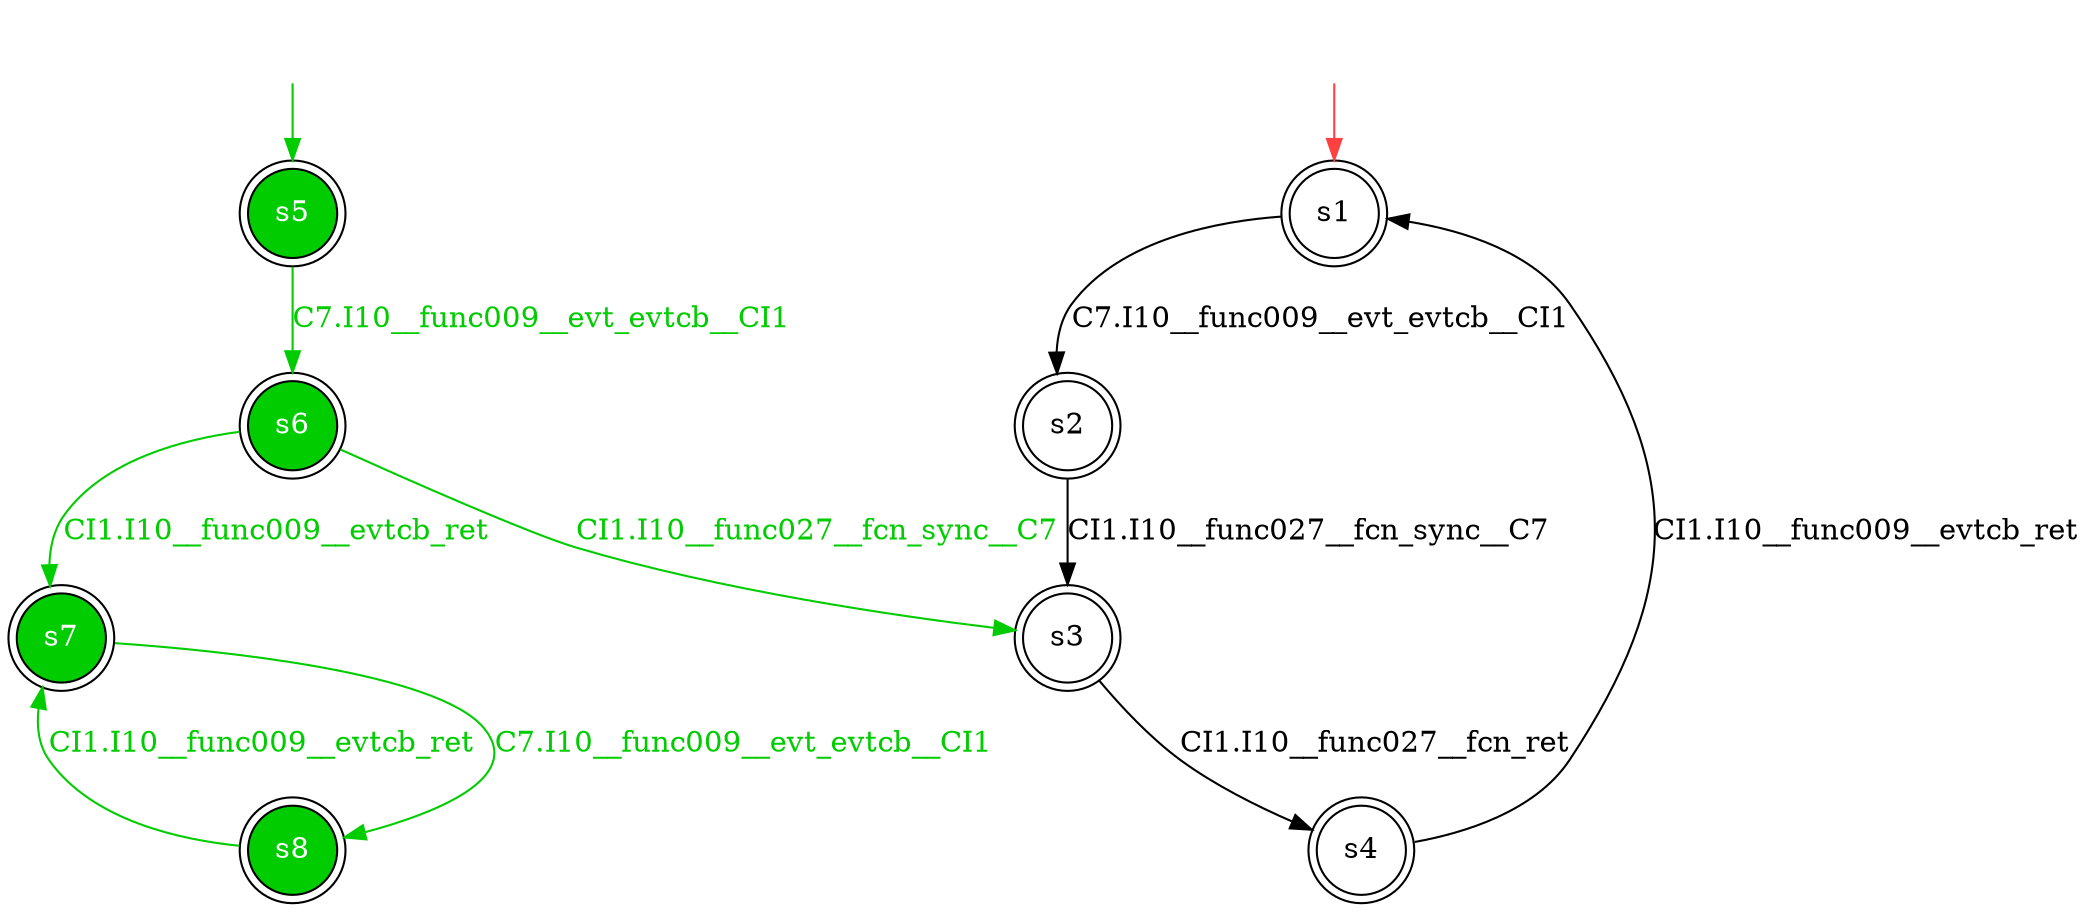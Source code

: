digraph diffautomaton {
	1 [label=<s1> shape="doublecircle"];
	5 [label=<s5> shape="doublecircle" fillcolor="#00cc00" fontcolor="#ffffff" style="filled"];
	2 [label=<s2> shape="doublecircle"];
	3 [label=<s3> shape="doublecircle"];
	4 [label=<s4> shape="doublecircle"];
	6 [label=<s6> shape="doublecircle" fillcolor="#00cc00" fontcolor="#ffffff" style="filled"];
	7 [label=<s7> shape="doublecircle" fillcolor="#00cc00" fontcolor="#ffffff" style="filled"];
	8 [label=<s8> shape="doublecircle" fillcolor="#00cc00" fontcolor="#ffffff" style="filled"];
	__init1 [label=<> shape="none"];
	__init1 -> 1 [color="#ff4040"];
	__init5 [label=<> shape="none"];
	__init5 -> 5 [color="#00cc00"];
	1 -> 2 [label=<<font color="#000000">C7.I10__func009__evt_evtcb__CI1</font>> id="1-0-2"];
	5 -> 6 [label=<<font color="#00cc00">C7.I10__func009__evt_evtcb__CI1</font>> color="#00cc00" id="5-0-6"];
	2 -> 3 [label=<<font color="#000000">CI1.I10__func027__fcn_sync__C7</font>> id="2-0-3"];
	3 -> 4 [label=<<font color="#000000">CI1.I10__func027__fcn_ret</font>> id="3-0-4"];
	4 -> 1 [label=<<font color="#000000">CI1.I10__func009__evtcb_ret</font>> id="4-0-1"];
	6 -> 3 [label=<<font color="#00cc00">CI1.I10__func027__fcn_sync__C7</font>> color="#00cc00" id="6-0-3"];
	6 -> 7 [label=<<font color="#00cc00">CI1.I10__func009__evtcb_ret</font>> color="#00cc00" id="6-1-7"];
	7 -> 8 [label=<<font color="#00cc00">C7.I10__func009__evt_evtcb__CI1</font>> color="#00cc00" id="7-0-8"];
	8 -> 7 [label=<<font color="#00cc00">CI1.I10__func009__evtcb_ret</font>> color="#00cc00" id="8-0-7"];
}

